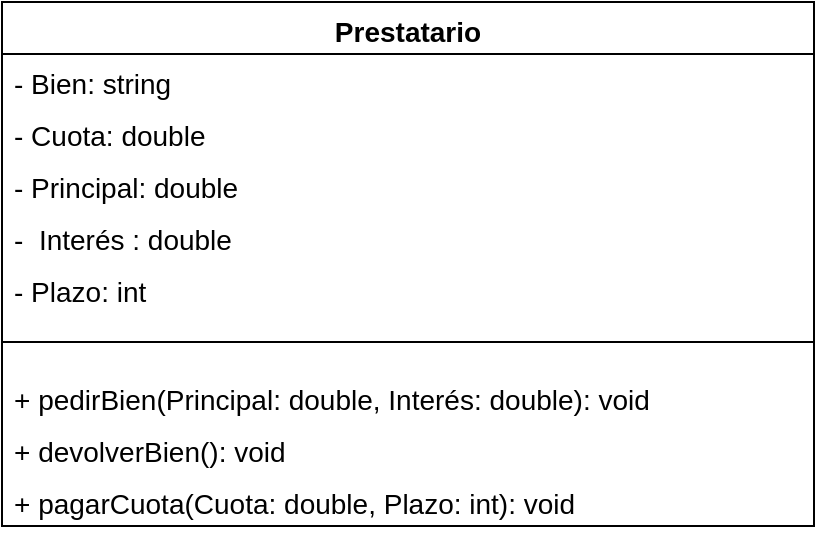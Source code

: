 <mxfile version="20.5.1" type="device"><diagram id="iBKkOq9NmA5-vDv9FYGG" name="Page-1"><mxGraphModel dx="1022" dy="716" grid="1" gridSize="10" guides="1" tooltips="1" connect="1" arrows="1" fold="1" page="1" pageScale="1" pageWidth="827" pageHeight="1169" math="0" shadow="0"><root><mxCell id="0"/><mxCell id="1" parent="0"/><mxCell id="ArC9khNj2_jd_aGdC4lP-1" value="Prestatario" style="swimlane;fontStyle=1;align=center;verticalAlign=top;childLayout=stackLayout;horizontal=1;startSize=26;horizontalStack=0;resizeParent=1;resizeParentMax=0;resizeLast=0;collapsible=1;marginBottom=0;fontSize=14;" parent="1" vertex="1"><mxGeometry x="224" y="40" width="406" height="262" as="geometry"><mxRectangle x="224" y="40" width="80" height="30" as="alternateBounds"/></mxGeometry></mxCell><mxCell id="ArC9khNj2_jd_aGdC4lP-2" value="- Bien: string" style="text;strokeColor=none;fillColor=none;align=left;verticalAlign=top;spacingLeft=4;spacingRight=4;overflow=hidden;rotatable=0;points=[[0,0.5],[1,0.5]];portConstraint=eastwest;fontSize=14;" parent="ArC9khNj2_jd_aGdC4lP-1" vertex="1"><mxGeometry y="26" width="406" height="26" as="geometry"/></mxCell><mxCell id="ArC9khNj2_jd_aGdC4lP-3" value="- Cuota: double" style="text;strokeColor=none;fillColor=none;align=left;verticalAlign=top;spacingLeft=4;spacingRight=4;overflow=hidden;rotatable=0;points=[[0,0.5],[1,0.5]];portConstraint=eastwest;fontSize=14;" parent="ArC9khNj2_jd_aGdC4lP-1" vertex="1"><mxGeometry y="52" width="406" height="26" as="geometry"/></mxCell><mxCell id="ArC9khNj2_jd_aGdC4lP-4" value="- Principal: double" style="text;strokeColor=none;fillColor=none;align=left;verticalAlign=top;spacingLeft=4;spacingRight=4;overflow=hidden;rotatable=0;points=[[0,0.5],[1,0.5]];portConstraint=eastwest;fontSize=14;" parent="ArC9khNj2_jd_aGdC4lP-1" vertex="1"><mxGeometry y="78" width="406" height="26" as="geometry"/></mxCell><mxCell id="PVpo60ZpTRPchVcIZ1Jx-1" value="-  Interés : double" style="text;strokeColor=none;fillColor=none;align=left;verticalAlign=top;spacingLeft=4;spacingRight=4;overflow=hidden;rotatable=0;points=[[0,0.5],[1,0.5]];portConstraint=eastwest;fontSize=14;" vertex="1" parent="ArC9khNj2_jd_aGdC4lP-1"><mxGeometry y="104" width="406" height="26" as="geometry"/></mxCell><mxCell id="PVpo60ZpTRPchVcIZ1Jx-2" value="- Plazo: int" style="text;strokeColor=none;fillColor=none;align=left;verticalAlign=top;spacingLeft=4;spacingRight=4;overflow=hidden;rotatable=0;points=[[0,0.5],[1,0.5]];portConstraint=eastwest;fontSize=14;" vertex="1" parent="ArC9khNj2_jd_aGdC4lP-1"><mxGeometry y="130" width="406" height="26" as="geometry"/></mxCell><mxCell id="ArC9khNj2_jd_aGdC4lP-8" value="" style="line;strokeWidth=1;fillColor=none;align=left;verticalAlign=middle;spacingTop=-1;spacingLeft=3;spacingRight=3;rotatable=0;labelPosition=right;points=[];portConstraint=eastwest;fontSize=14;" parent="ArC9khNj2_jd_aGdC4lP-1" vertex="1"><mxGeometry y="156" width="406" height="28" as="geometry"/></mxCell><mxCell id="ArC9khNj2_jd_aGdC4lP-9" value="+ pedirBien(Principal: double, Interés: double): void" style="text;strokeColor=none;fillColor=none;align=left;verticalAlign=top;spacingLeft=4;spacingRight=4;overflow=hidden;rotatable=0;points=[[0,0.5],[1,0.5]];portConstraint=eastwest;fontSize=14;" parent="ArC9khNj2_jd_aGdC4lP-1" vertex="1"><mxGeometry y="184" width="406" height="26" as="geometry"/></mxCell><mxCell id="ArC9khNj2_jd_aGdC4lP-10" value="+ devolverBien(): void" style="text;strokeColor=none;fillColor=none;align=left;verticalAlign=top;spacingLeft=4;spacingRight=4;overflow=hidden;rotatable=0;points=[[0,0.5],[1,0.5]];portConstraint=eastwest;fontSize=14;" parent="ArC9khNj2_jd_aGdC4lP-1" vertex="1"><mxGeometry y="210" width="406" height="26" as="geometry"/></mxCell><mxCell id="ArC9khNj2_jd_aGdC4lP-11" value="+ pagarCuota(Cuota: double, Plazo: int): void" style="text;strokeColor=none;fillColor=none;align=left;verticalAlign=top;spacingLeft=4;spacingRight=4;overflow=hidden;rotatable=0;points=[[0,0.5],[1,0.5]];portConstraint=eastwest;fontSize=14;" parent="ArC9khNj2_jd_aGdC4lP-1" vertex="1"><mxGeometry y="236" width="406" height="26" as="geometry"/></mxCell></root></mxGraphModel></diagram></mxfile>